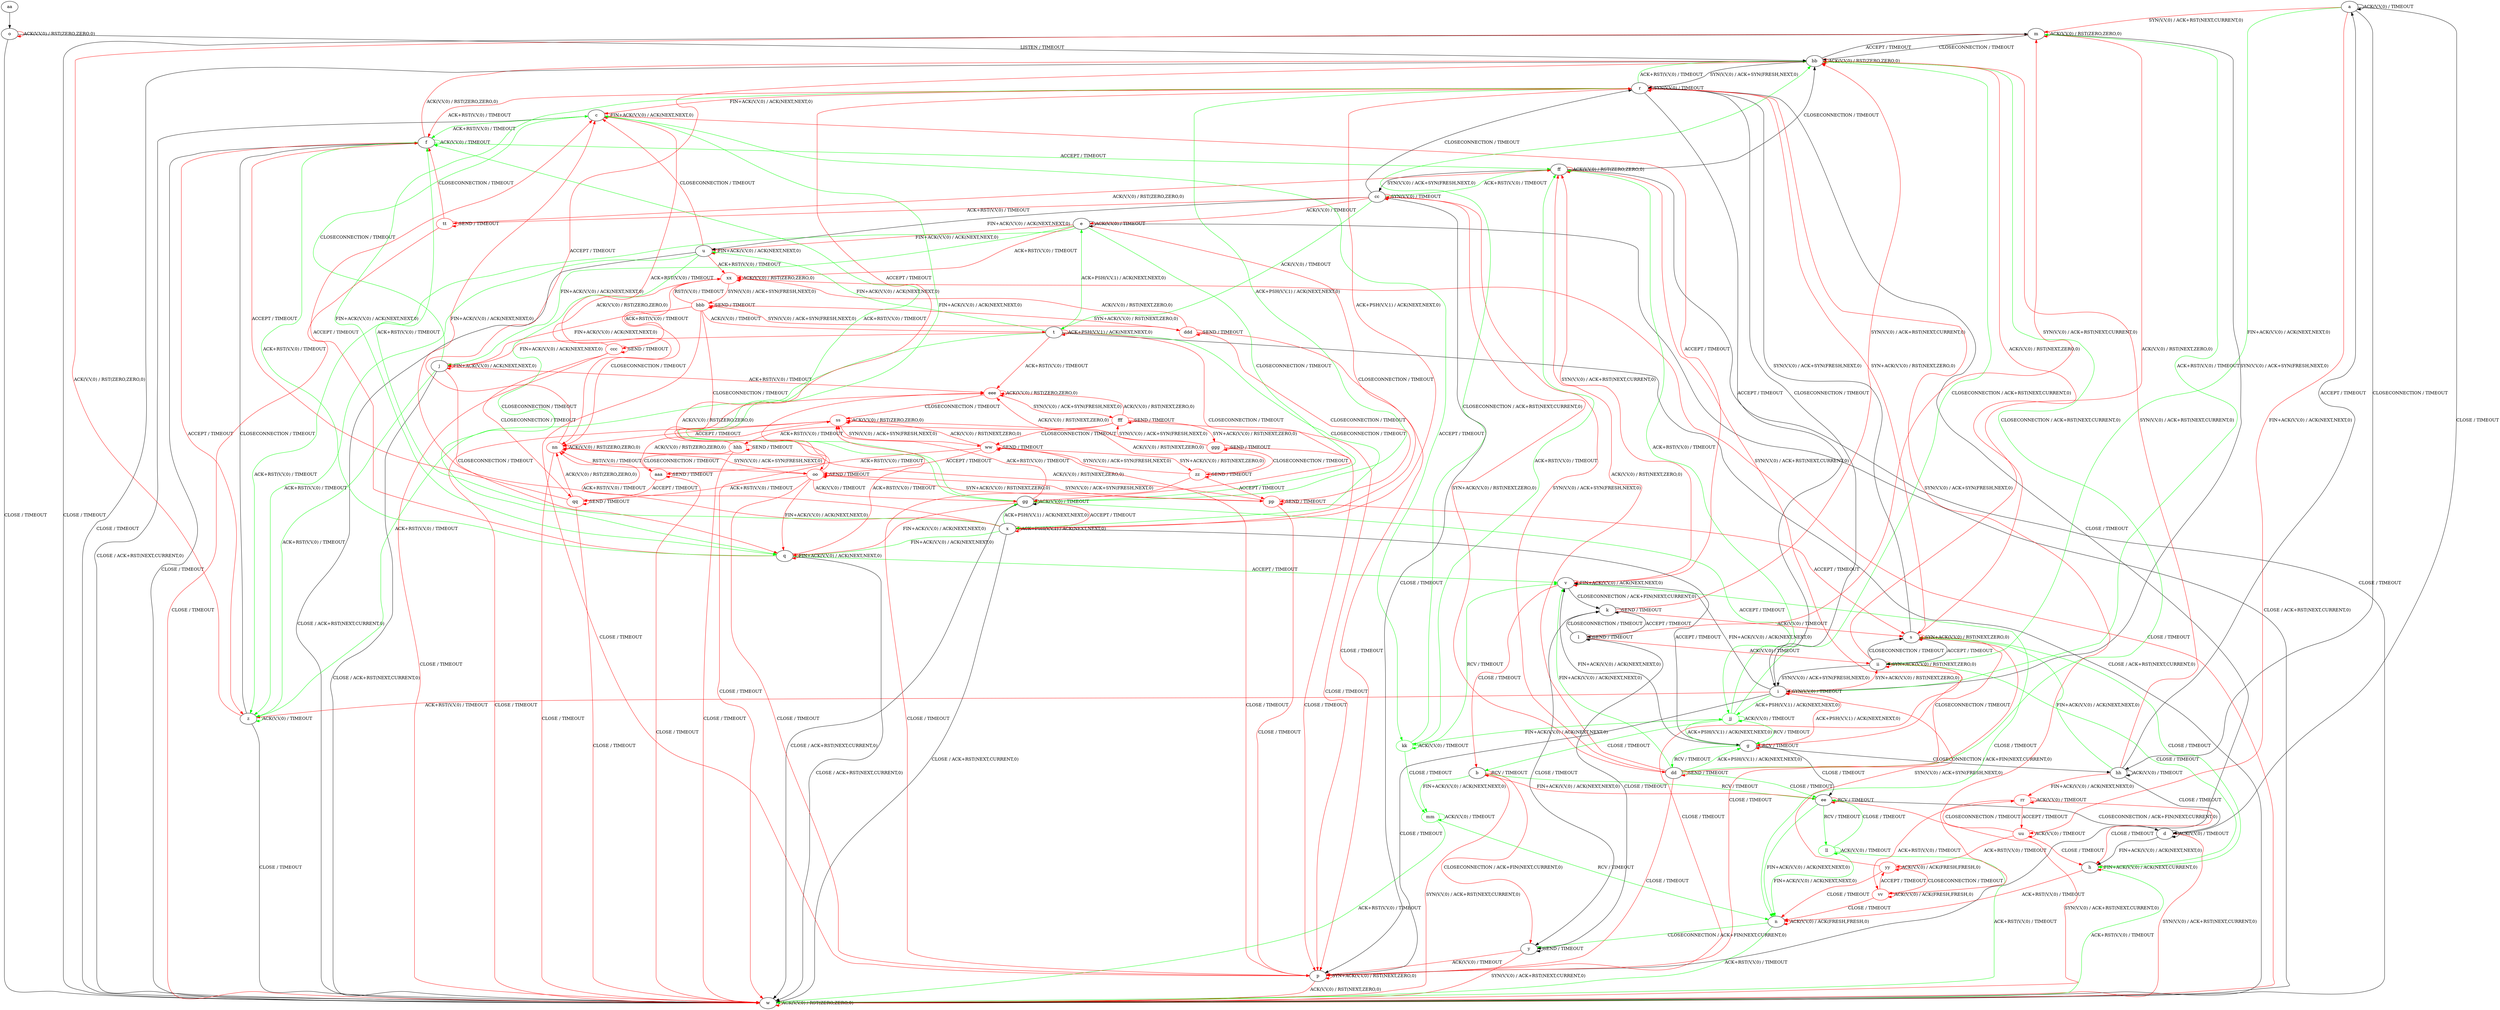 digraph "" {
	graph ["Incoming time"=1.085463047027588,
		"Outgoing time"=1.3146417140960693,
		Output="{'States': 60, 'Transitions': 945, 'Filename': '../results/tcp/TCP_FreeBSD_Server-TCP_Windows8_Server-yices-1.dot'}",
		Reference="{'States': 56, 'Transitions': 716, 'Filename': '../subjects/tcp/TCP_FreeBSD_Server.dot'}",
		Solver=yices,
		Updated="{'States': 39, 'Transitions': 495, 'Filename': '../subjects/tcp/TCP_Windows8_Server.dot'}",
		"f-measure"=0.4393063583815029,
		precision=0.5373737373737374,
		recall=0.3715083798882682
	];
	a -> a [key=0,
	label="ACK(V,V,0) / TIMEOUT"];
a -> d [key=0,
label="CLOSE / TIMEOUT"];
a -> m [key=0,
color=red,
label="SYN(V,V,0) / ACK+RST(NEXT,CURRENT,0)"];
a -> hh [key=0,
label="CLOSECONNECTION / TIMEOUT"];
a -> ii [key=0,
color=green,
label="FIN+ACK(V,V,0) / ACK(NEXT,NEXT,0)"];
uu [color=red];
a -> uu [key=0,
color=red,
label="FIN+ACK(V,V,0) / ACK(NEXT,NEXT,0)"];
b -> b [key=0,
color=red,
label="RCV / TIMEOUT"];
b -> w [key=0,
color=red,
label="SYN(V,V,0) / ACK+RST(NEXT,CURRENT,0)"];
b -> y [key=0,
color=red,
label="CLOSECONNECTION / ACK+FIN(NEXT,CURRENT,0)"];
b -> ee [key=0,
color=green,
label="RCV / TIMEOUT"];
mm [color=green];
b -> mm [key=0,
color=green,
label="FIN+ACK(V,V,0) / ACK(NEXT,NEXT,0)"];
c -> c [key=0,
color=red,
label="FIN+ACK(V,V,0) / ACK(NEXT,NEXT,0)"];
c -> f [key=0,
color=green,
label="ACK+RST(V,V,0) / TIMEOUT"];
c -> v [key=0,
color=red,
label="ACCEPT / TIMEOUT"];
c -> w [key=0,
label="CLOSE / ACK+RST(NEXT,CURRENT,0)"];
kk [color=green];
c -> kk [key=0,
color=green,
label="ACCEPT / TIMEOUT"];
nn [color=red];
c -> nn [key=0,
color=red,
label="ACK+RST(V,V,0) / TIMEOUT"];
d -> d [key=0,
label="ACK(V,V,0) / TIMEOUT"];
d -> h [key=0,
label="FIN+ACK(V,V,0) / ACK(NEXT,NEXT,0)"];
d -> w [key=0,
color=red,
label="SYN(V,V,0) / ACK+RST(NEXT,CURRENT,0)"];
e -> e [key=0,
label="ACK(V,V,0) / TIMEOUT"];
e -> j [key=0,
color=green,
label="FIN+ACK(V,V,0) / ACK(NEXT,NEXT,0)"];
e -> u [key=0,
color=red,
label="FIN+ACK(V,V,0) / ACK(NEXT,NEXT,0)"];
e -> w [key=0,
label="CLOSE / ACK+RST(NEXT,CURRENT,0)"];
e -> x [key=0,
color=red,
label="CLOSECONNECTION / TIMEOUT"];
e -> z [key=0,
color=green,
label="ACK+RST(V,V,0) / TIMEOUT"];
e -> gg [key=0,
color=green,
label="CLOSECONNECTION / TIMEOUT"];
xx [color=red];
e -> xx [key=0,
color=red,
label="ACK+RST(V,V,0) / TIMEOUT"];
f -> f [key=0,
color=green,
label="ACK(V,V,0) / TIMEOUT"];
f -> w [key=0,
label="CLOSE / TIMEOUT"];
f -> z [key=0,
color=red,
label="ACCEPT / TIMEOUT"];
f -> bb [key=0,
color=red,
label="ACK(V,V,0) / RST(ZERO,ZERO,0)"];
f -> ff [key=0,
color=green,
label="ACCEPT / TIMEOUT"];
g -> g [key=0,
color=red,
label="RCV / TIMEOUT"];
g -> v [key=0,
label="FIN+ACK(V,V,0) / ACK(NEXT,NEXT,0)"];
g -> dd [key=0,
color=green,
label="RCV / TIMEOUT"];
g -> ee [key=0,
label="CLOSE / TIMEOUT"];
g -> ff [key=0,
color=red,
label="SYN(V,V,0) / ACK+RST(NEXT,CURRENT,0)"];
g -> hh [key=0,
label="CLOSECONNECTION / ACK+FIN(NEXT,CURRENT,0)"];
jj [color=green];
g -> jj [key=0,
color=green,
label="ACK+PSH(V,V,1) / ACK(NEXT,NEXT,0)"];
h -> h [key=0,
color=red,
label="FIN+ACK(V,V,0) / ACK(NEXT,CURRENT,0)"];
h -> n [key=0,
color=red,
label="ACK+RST(V,V,0) / TIMEOUT"];
h -> w [key=0,
color=green,
label="ACK+RST(V,V,0) / TIMEOUT"];
i -> g [key=0,
color=red,
label="ACK+PSH(V,V,1) / ACK(NEXT,NEXT,0)"];
i -> i [key=0,
color=red,
label="SYN(V,V,0) / TIMEOUT"];
i -> m [key=0,
color=green,
label="ACK+RST(V,V,0) / TIMEOUT"];
i -> p [key=0,
label="CLOSE / TIMEOUT"];
i -> r [key=0,
label="CLOSECONNECTION / TIMEOUT"];
i -> v [key=0,
label="FIN+ACK(V,V,0) / ACK(NEXT,NEXT,0)"];
i -> z [key=0,
color=red,
label="ACK+RST(V,V,0) / TIMEOUT"];
i -> ii [key=0,
color=red,
label="SYN+ACK(V,V,0) / RST(NEXT,ZERO,0)"];
i -> jj [key=0,
color=green,
label="ACK+PSH(V,V,1) / ACK(NEXT,NEXT,0)"];
j -> c [key=0,
color=green,
label="CLOSECONNECTION / TIMEOUT"];
j -> j [key=0,
color=red,
label="FIN+ACK(V,V,0) / ACK(NEXT,NEXT,0)"];
j -> q [key=0,
color=red,
label="CLOSECONNECTION / TIMEOUT"];
j -> w [key=0,
label="CLOSE / ACK+RST(NEXT,CURRENT,0)"];
j -> z [key=0,
color=green,
label="ACK+RST(V,V,0) / TIMEOUT"];
eee [color=red];
j -> eee [key=0,
color=red,
label="ACK+RST(V,V,0) / TIMEOUT"];
k -> k [key=0,
label="SEND / TIMEOUT"];
k -> l [key=0,
label="ACCEPT / TIMEOUT"];
k -> s [key=0,
color=red,
label="ACK(V,V,0) / TIMEOUT"];
k -> y [key=0,
label="CLOSE / TIMEOUT"];
k -> bb [key=0,
color=red,
label="SYN(V,V,0) / ACK+RST(NEXT,CURRENT,0)"];
l -> k [key=0,
label="CLOSECONNECTION / TIMEOUT"];
l -> l [key=0,
label="SEND / TIMEOUT"];
l -> m [key=0,
color=red,
label="SYN(V,V,0) / ACK+RST(NEXT,CURRENT,0)"];
l -> y [key=0,
label="CLOSE / TIMEOUT"];
l -> ii [key=0,
color=red,
label="ACK(V,V,0) / TIMEOUT"];
m -> i [key=0,
label="SYN(V,V,0) / ACK+SYN(FRESH,NEXT,0)"];
m -> m [key=0,
color=red,
label="ACK(V,V,0) / RST(ZERO,ZERO,0)"];
m -> w [key=0,
label="CLOSE / TIMEOUT"];
m -> bb [key=0,
label="CLOSECONNECTION / TIMEOUT"];
n -> n [key=0,
color=red,
label="ACK(V,V,0) / ACK(FRESH,FRESH,0)"];
n -> w [key=0,
color=green,
label="ACK+RST(V,V,0) / TIMEOUT"];
n -> y [key=0,
color=green,
label="CLOSECONNECTION / ACK+FIN(NEXT,CURRENT,0)"];
o -> o [key=0,
color=red,
label="ACK(V,V,0) / RST(ZERO,ZERO,0)"];
o -> w [key=0,
label="CLOSE / TIMEOUT"];
o -> bb [key=0,
label="LISTEN / TIMEOUT"];
p -> p [key=0,
color=red,
label="SYN+ACK(V,V,0) / RST(NEXT,ZERO,0)"];
p -> w [key=0,
color=red,
label="ACK(V,V,0) / RST(NEXT,ZERO,0)"];
q -> c [key=0,
color=red,
label="ACCEPT / TIMEOUT"];
q -> f [key=0,
color=green,
label="ACK+RST(V,V,0) / TIMEOUT"];
q -> q [key=0,
color=red,
label="FIN+ACK(V,V,0) / ACK(NEXT,NEXT,0)"];
q -> v [key=0,
color=green,
label="ACCEPT / TIMEOUT"];
q -> w [key=0,
label="CLOSE / ACK+RST(NEXT,CURRENT,0)"];
ss [color=red];
q -> ss [key=0,
color=red,
label="ACK+RST(V,V,0) / TIMEOUT"];
r -> c [key=0,
color=red,
label="FIN+ACK(V,V,0) / ACK(NEXT,NEXT,0)"];
r -> f [key=0,
color=red,
label="ACK+RST(V,V,0) / TIMEOUT"];
r -> i [key=0,
label="ACCEPT / TIMEOUT"];
r -> p [key=0,
label="CLOSE / TIMEOUT"];
r -> q [key=0,
color=green,
label="FIN+ACK(V,V,0) / ACK(NEXT,NEXT,0)"];
r -> r [key=0,
color=red,
label="SYN(V,V,0) / TIMEOUT"];
r -> s [key=0,
color=red,
label="SYN+ACK(V,V,0) / RST(NEXT,ZERO,0)"];
r -> x [key=0,
color=red,
label="ACK+PSH(V,V,1) / ACK(NEXT,NEXT,0)"];
r -> bb [key=0,
color=green,
label="ACK+RST(V,V,0) / TIMEOUT"];
r -> gg [key=0,
color=green,
label="ACK+PSH(V,V,1) / ACK(NEXT,NEXT,0)"];
s -> h [key=0,
color=green,
label="CLOSE / TIMEOUT"];
s -> p [key=0,
color=red,
label="CLOSE / TIMEOUT"];
s -> r [key=0,
label="SYN(V,V,0) / ACK+SYN(FRESH,NEXT,0)"];
s -> s [key=0,
color=red,
label="SYN+ACK(V,V,0) / RST(NEXT,ZERO,0)"];
s -> bb [key=0,
color=red,
label="ACK(V,V,0) / RST(NEXT,ZERO,0)"];
s -> ii [key=0,
label="ACCEPT / TIMEOUT"];
t -> e [key=0,
color=green,
label="ACK+PSH(V,V,1) / ACK(NEXT,NEXT,0)"];
t -> j [key=0,
color=red,
label="FIN+ACK(V,V,0) / ACK(NEXT,NEXT,0)"];
t -> t [key=0,
color=red,
label="ACK+PSH(V,V,1) / ACK(NEXT,NEXT,0)"];
t -> u [key=0,
color=green,
label="FIN+ACK(V,V,0) / ACK(NEXT,NEXT,0)"];
t -> w [key=0,
label="CLOSE / ACK+RST(NEXT,CURRENT,0)"];
t -> x [key=0,
color=green,
label="CLOSECONNECTION / TIMEOUT"];
t -> z [key=0,
color=green,
label="ACK+RST(V,V,0) / TIMEOUT"];
t -> gg [key=0,
color=red,
label="CLOSECONNECTION / TIMEOUT"];
t -> eee [key=0,
color=red,
label="ACK+RST(V,V,0) / TIMEOUT"];
u -> c [key=0,
color=red,
label="CLOSECONNECTION / TIMEOUT"];
u -> q [key=0,
color=green,
label="CLOSECONNECTION / TIMEOUT"];
u -> u [key=0,
color=red,
label="FIN+ACK(V,V,0) / ACK(NEXT,NEXT,0)"];
u -> w [key=0,
label="CLOSE / ACK+RST(NEXT,CURRENT,0)"];
u -> z [key=0,
color=green,
label="ACK+RST(V,V,0) / TIMEOUT"];
u -> xx [key=0,
color=red,
label="ACK+RST(V,V,0) / TIMEOUT"];
v -> b [key=0,
color=red,
label="CLOSE / TIMEOUT"];
v -> k [key=0,
label="CLOSECONNECTION / ACK+FIN(NEXT,CURRENT,0)"];
v -> n [key=0,
color=green,
label="CLOSE / TIMEOUT"];
v -> v [key=0,
color=red,
label="FIN+ACK(V,V,0) / ACK(NEXT,NEXT,0)"];
v -> ff [key=0,
color=red,
label="SYN(V,V,0) / ACK+RST(NEXT,CURRENT,0)"];
w -> w [key=0,
color=red,
label="ACK(V,V,0) / RST(ZERO,ZERO,0)"];
x -> c [key=0,
color=red,
label="FIN+ACK(V,V,0) / ACK(NEXT,NEXT,0)"];
x -> f [key=0,
color=green,
label="ACK+RST(V,V,0) / TIMEOUT"];
x -> g [key=0,
label="ACCEPT / TIMEOUT"];
x -> q [key=0,
color=green,
label="FIN+ACK(V,V,0) / ACK(NEXT,NEXT,0)"];
x -> w [key=0,
label="CLOSE / ACK+RST(NEXT,CURRENT,0)"];
x -> x [key=0,
color=red,
label="ACK+PSH(V,V,1) / ACK(NEXT,NEXT,0)"];
x -> gg [key=0,
color=green,
label="ACK+PSH(V,V,1) / ACK(NEXT,NEXT,0)"];
x -> nn [key=0,
color=red,
label="ACK+RST(V,V,0) / TIMEOUT"];
y -> p [key=0,
color=red,
label="ACK(V,V,0) / TIMEOUT"];
y -> w [key=0,
color=red,
label="SYN(V,V,0) / ACK+RST(NEXT,CURRENT,0)"];
y -> y [key=0,
label="SEND / TIMEOUT"];
z -> f [key=0,
label="CLOSECONNECTION / TIMEOUT"];
z -> m [key=0,
color=red,
label="ACK(V,V,0) / RST(ZERO,ZERO,0)"];
z -> w [key=0,
label="CLOSE / TIMEOUT"];
z -> z [key=0,
color=green,
label="ACK(V,V,0) / TIMEOUT"];
aa -> o [key=0];
bb -> m [key=0,
label="ACCEPT / TIMEOUT"];
bb -> r [key=0,
label="SYN(V,V,0) / ACK+SYN(FRESH,NEXT,0)"];
bb -> w [key=0,
label="CLOSE / TIMEOUT"];
bb -> bb [key=0,
color=red,
label="ACK(V,V,0) / RST(ZERO,ZERO,0)"];
cc -> e [key=0,
color=red,
label="ACK(V,V,0) / TIMEOUT"];
cc -> p [key=0,
label="CLOSE / TIMEOUT"];
cc -> r [key=0,
label="CLOSECONNECTION / TIMEOUT"];
cc -> t [key=0,
color=green,
label="ACK(V,V,0) / TIMEOUT"];
cc -> u [key=0,
label="FIN+ACK(V,V,0) / ACK(NEXT,NEXT,0)"];
cc -> cc [key=0,
color=red,
label="SYN(V,V,0) / TIMEOUT"];
cc -> dd [key=0,
color=red,
label="SYN+ACK(V,V,0) / RST(NEXT,ZERO,0)"];
cc -> ff [key=0,
color=green,
label="ACK+RST(V,V,0) / TIMEOUT"];
tt [color=red];
cc -> tt [key=0,
color=red,
label="ACK+RST(V,V,0) / TIMEOUT"];
dd -> g [key=0,
color=green,
label="ACK+PSH(V,V,1) / ACK(NEXT,NEXT,0)"];
dd -> p [key=0,
color=red,
label="CLOSE / TIMEOUT"];
dd -> s [key=0,
color=red,
label="CLOSECONNECTION / TIMEOUT"];
dd -> v [key=0,
color=green,
label="FIN+ACK(V,V,0) / ACK(NEXT,NEXT,0)"];
dd -> bb [key=0,
color=green,
label="CLOSECONNECTION / ACK+RST(NEXT,CURRENT,0)"];
dd -> cc [key=0,
color=red,
label="SYN(V,V,0) / ACK+SYN(FRESH,NEXT,0)"];
dd -> dd [key=0,
color=red,
label="SEND / TIMEOUT"];
dd -> ee [key=0,
color=green,
label="CLOSE / TIMEOUT"];
dd -> ff [key=0,
color=red,
label="ACK(V,V,0) / RST(NEXT,ZERO,0)"];
ee -> b [key=0,
color=red,
label="FIN+ACK(V,V,0) / ACK(NEXT,NEXT,0)"];
ee -> d [key=0,
label="CLOSECONNECTION / ACK+FIN(NEXT,CURRENT,0)"];
ee -> n [key=0,
color=green,
label="FIN+ACK(V,V,0) / ACK(NEXT,NEXT,0)"];
ee -> w [key=0,
color=red,
label="SYN(V,V,0) / ACK+RST(NEXT,CURRENT,0)"];
ee -> ee [key=0,
color=red,
label="RCV / TIMEOUT"];
ll [color=green];
ee -> ll [key=0,
color=green,
label="RCV / TIMEOUT"];
ff -> w [key=0,
label="CLOSE / TIMEOUT"];
ff -> bb [key=0,
label="CLOSECONNECTION / TIMEOUT"];
ff -> cc [key=0,
label="SYN(V,V,0) / ACK+SYN(FRESH,NEXT,0)"];
ff -> ff [key=0,
color=red,
label="ACK(V,V,0) / RST(ZERO,ZERO,0)"];
gg -> c [key=0,
color=green,
label="FIN+ACK(V,V,0) / ACK(NEXT,NEXT,0)"];
gg -> f [key=0,
color=green,
label="ACK+RST(V,V,0) / TIMEOUT"];
gg -> q [key=0,
color=red,
label="FIN+ACK(V,V,0) / ACK(NEXT,NEXT,0)"];
gg -> w [key=0,
label="CLOSE / ACK+RST(NEXT,CURRENT,0)"];
gg -> x [key=0,
color=red,
label="ACCEPT / TIMEOUT"];
gg -> gg [key=0,
label="ACK(V,V,0) / TIMEOUT"];
gg -> jj [key=0,
color=green,
label="ACCEPT / TIMEOUT"];
gg -> ss [key=0,
color=red,
label="ACK+RST(V,V,0) / TIMEOUT"];
hh -> a [key=0,
label="ACCEPT / TIMEOUT"];
hh -> d [key=0,
label="CLOSE / TIMEOUT"];
hh -> s [key=0,
color=green,
label="FIN+ACK(V,V,0) / ACK(NEXT,NEXT,0)"];
hh -> bb [key=0,
color=red,
label="SYN(V,V,0) / ACK+RST(NEXT,CURRENT,0)"];
hh -> hh [key=0,
label="ACK(V,V,0) / TIMEOUT"];
rr [color=red];
hh -> rr [key=0,
color=red,
label="FIN+ACK(V,V,0) / ACK(NEXT,NEXT,0)"];
ii -> h [key=0,
color=green,
label="CLOSE / TIMEOUT"];
ii -> i [key=0,
label="SYN(V,V,0) / ACK+SYN(FRESH,NEXT,0)"];
ii -> m [key=0,
color=red,
label="ACK(V,V,0) / RST(NEXT,ZERO,0)"];
ii -> p [key=0,
color=red,
label="CLOSE / TIMEOUT"];
ii -> s [key=0,
label="CLOSECONNECTION / TIMEOUT"];
ii -> ii [key=0,
color=red,
label="SYN+ACK(V,V,0) / RST(NEXT,ZERO,0)"];
jj -> b [key=0,
color=green,
label="CLOSE / TIMEOUT"];
jj -> g [key=0,
color=green,
label="RCV / TIMEOUT"];
jj -> bb [key=0,
color=green,
label="CLOSECONNECTION / ACK+RST(NEXT,CURRENT,0)"];
jj -> ff [key=0,
color=green,
label="ACK+RST(V,V,0) / TIMEOUT"];
jj -> jj [key=0,
color=green,
label="ACK(V,V,0) / TIMEOUT"];
jj -> kk [key=0,
color=green,
label="FIN+ACK(V,V,0) / ACK(NEXT,NEXT,0)"];
kk -> v [key=0,
color=green,
label="RCV / TIMEOUT"];
kk -> bb [key=0,
color=green,
label="CLOSECONNECTION / ACK+RST(NEXT,CURRENT,0)"];
kk -> ff [key=0,
color=green,
label="ACK+RST(V,V,0) / TIMEOUT"];
kk -> kk [key=0,
color=green,
label="ACK(V,V,0) / TIMEOUT"];
kk -> mm [key=0,
color=green,
label="CLOSE / TIMEOUT"];
ll -> n [key=0,
color=green,
label="FIN+ACK(V,V,0) / ACK(NEXT,NEXT,0)"];
ll -> w [key=0,
color=green,
label="ACK+RST(V,V,0) / TIMEOUT"];
ll -> ee [key=0,
color=green,
label="CLOSE / TIMEOUT"];
ll -> ll [key=0,
color=green,
label="ACK(V,V,0) / TIMEOUT"];
mm -> n [key=0,
color=green,
label="RCV / TIMEOUT"];
mm -> w [key=0,
color=green,
label="ACK+RST(V,V,0) / TIMEOUT"];
mm -> mm [key=0,
color=green,
label="ACK(V,V,0) / TIMEOUT"];
nn -> w [key=0,
color=red,
label="CLOSE / TIMEOUT"];
nn -> bb [key=0,
color=red,
label="ACCEPT / TIMEOUT"];
nn -> nn [key=0,
color=red,
label="ACK(V,V,0) / RST(ZERO,ZERO,0)"];
oo [color=red];
nn -> oo [key=0,
color=red,
label="SYN(V,V,0) / ACK+SYN(FRESH,NEXT,0)"];
oo -> p [key=0,
color=red,
label="CLOSE / TIMEOUT"];
oo -> q [key=0,
color=red,
label="FIN+ACK(V,V,0) / ACK(NEXT,NEXT,0)"];
oo -> r [key=0,
color=red,
label="ACCEPT / TIMEOUT"];
oo -> gg [key=0,
color=red,
label="ACK(V,V,0) / TIMEOUT"];
oo -> nn [key=0,
color=red,
label="RST(V,V,0) / TIMEOUT"];
oo -> oo [key=0,
color=red,
label="SEND / TIMEOUT"];
pp [color=red];
oo -> pp [key=0,
color=red,
label="SYN+ACK(V,V,0) / RST(NEXT,ZERO,0)"];
qq [color=red];
oo -> qq [key=0,
color=red,
label="ACK+RST(V,V,0) / TIMEOUT"];
pp -> p [key=0,
color=red,
label="CLOSE / TIMEOUT"];
pp -> s [key=0,
color=red,
label="ACCEPT / TIMEOUT"];
pp -> nn [key=0,
color=red,
label="ACK(V,V,0) / RST(NEXT,ZERO,0)"];
pp -> oo [key=0,
color=red,
label="SYN(V,V,0) / ACK+SYN(FRESH,NEXT,0)"];
pp -> pp [key=0,
color=red,
label="SEND / TIMEOUT"];
qq -> f [key=0,
color=red,
label="ACCEPT / TIMEOUT"];
qq -> w [key=0,
color=red,
label="CLOSE / TIMEOUT"];
qq -> nn [key=0,
color=red,
label="ACK(V,V,0) / RST(ZERO,ZERO,0)"];
qq -> qq [key=0,
color=red,
label="SEND / TIMEOUT"];
rr -> h [key=0,
color=red,
label="CLOSE / TIMEOUT"];
rr -> rr [key=0,
color=red,
label="ACK(V,V,0) / TIMEOUT"];
rr -> uu [key=0,
color=red,
label="ACCEPT / TIMEOUT"];
vv [color=red];
rr -> vv [key=0,
color=red,
label="ACK+RST(V,V,0) / TIMEOUT"];
ss -> w [key=0,
color=red,
label="CLOSE / TIMEOUT"];
ss -> nn [key=0,
color=red,
label="ACCEPT / TIMEOUT"];
ss -> ss [key=0,
color=red,
label="ACK(V,V,0) / RST(ZERO,ZERO,0)"];
ww [color=red];
ss -> ww [key=0,
color=red,
label="SYN(V,V,0) / ACK+SYN(FRESH,NEXT,0)"];
tt -> f [key=0,
color=red,
label="CLOSECONNECTION / TIMEOUT"];
tt -> w [key=0,
color=red,
label="CLOSE / TIMEOUT"];
tt -> ff [key=0,
color=red,
label="ACK(V,V,0) / RST(ZERO,ZERO,0)"];
tt -> tt [key=0,
color=red,
label="SEND / TIMEOUT"];
uu -> h [key=0,
color=red,
label="CLOSE / TIMEOUT"];
uu -> rr [key=0,
color=red,
label="CLOSECONNECTION / TIMEOUT"];
uu -> uu [key=0,
color=red,
label="ACK(V,V,0) / TIMEOUT"];
yy [color=red];
uu -> yy [key=0,
color=red,
label="ACK+RST(V,V,0) / TIMEOUT"];
vv -> n [key=0,
color=red,
label="CLOSE / TIMEOUT"];
vv -> r [key=0,
color=red,
label="SYN(V,V,0) / ACK+SYN(FRESH,NEXT,0)"];
vv -> vv [key=0,
color=red,
label="ACK(V,V,0) / ACK(FRESH,FRESH,0)"];
vv -> yy [key=0,
color=red,
label="ACCEPT / TIMEOUT"];
ww -> p [key=0,
color=red,
label="CLOSE / TIMEOUT"];
ww -> oo [key=0,
color=red,
label="ACCEPT / TIMEOUT"];
ww -> ss [key=0,
color=red,
label="ACK(V,V,0) / RST(NEXT,ZERO,0)"];
ww -> ww [key=0,
color=red,
label="SEND / TIMEOUT"];
zz [color=red];
ww -> zz [key=0,
color=red,
label="SYN+ACK(V,V,0) / RST(NEXT,ZERO,0)"];
aaa [color=red];
ww -> aaa [key=0,
color=red,
label="ACK+RST(V,V,0) / TIMEOUT"];
xx -> w [key=0,
color=red,
label="CLOSE / TIMEOUT"];
xx -> nn [key=0,
color=red,
label="CLOSECONNECTION / TIMEOUT"];
xx -> xx [key=0,
color=red,
label="ACK(V,V,0) / RST(ZERO,ZERO,0)"];
bbb [color=red];
xx -> bbb [key=0,
color=red,
label="SYN(V,V,0) / ACK+SYN(FRESH,NEXT,0)"];
yy -> i [key=0,
color=red,
label="SYN(V,V,0) / ACK+SYN(FRESH,NEXT,0)"];
yy -> n [key=0,
color=red,
label="CLOSE / TIMEOUT"];
yy -> vv [key=0,
color=red,
label="CLOSECONNECTION / TIMEOUT"];
yy -> yy [key=0,
color=red,
label="ACK(V,V,0) / ACK(FRESH,FRESH,0)"];
zz -> p [key=0,
color=red,
label="CLOSE / TIMEOUT"];
zz -> pp [key=0,
color=red,
label="ACCEPT / TIMEOUT"];
zz -> ss [key=0,
color=red,
label="ACK(V,V,0) / RST(NEXT,ZERO,0)"];
zz -> ww [key=0,
color=red,
label="SYN(V,V,0) / ACK+SYN(FRESH,NEXT,0)"];
zz -> zz [key=0,
color=red,
label="SEND / TIMEOUT"];
aaa -> w [key=0,
color=red,
label="CLOSE / TIMEOUT"];
aaa -> qq [key=0,
color=red,
label="ACCEPT / TIMEOUT"];
aaa -> ss [key=0,
color=red,
label="ACK(V,V,0) / RST(ZERO,ZERO,0)"];
aaa -> aaa [key=0,
color=red,
label="SEND / TIMEOUT"];
bbb -> j [key=0,
color=red,
label="FIN+ACK(V,V,0) / ACK(NEXT,NEXT,0)"];
bbb -> p [key=0,
color=red,
label="CLOSE / TIMEOUT"];
bbb -> t [key=0,
color=red,
label="ACK(V,V,0) / TIMEOUT"];
bbb -> oo [key=0,
color=red,
label="CLOSECONNECTION / TIMEOUT"];
bbb -> xx [key=0,
color=red,
label="RST(V,V,0) / TIMEOUT"];
bbb -> bbb [key=0,
color=red,
label="SEND / TIMEOUT"];
ccc [color=red];
bbb -> ccc [key=0,
color=red,
label="ACK+RST(V,V,0) / TIMEOUT"];
ddd [color=red];
bbb -> ddd [key=0,
color=red,
label="SYN+ACK(V,V,0) / RST(NEXT,ZERO,0)"];
ccc -> w [key=0,
color=red,
label="CLOSE / TIMEOUT"];
ccc -> qq [key=0,
color=red,
label="CLOSECONNECTION / TIMEOUT"];
ccc -> xx [key=0,
color=red,
label="ACK(V,V,0) / RST(ZERO,ZERO,0)"];
ccc -> ccc [key=0,
color=red,
label="SEND / TIMEOUT"];
ddd -> p [key=0,
color=red,
label="CLOSE / TIMEOUT"];
ddd -> pp [key=0,
color=red,
label="CLOSECONNECTION / TIMEOUT"];
ddd -> xx [key=0,
color=red,
label="ACK(V,V,0) / RST(NEXT,ZERO,0)"];
ddd -> bbb [key=0,
color=red,
label="SYN(V,V,0) / ACK+SYN(FRESH,NEXT,0)"];
ddd -> ddd [key=0,
color=red,
label="SEND / TIMEOUT"];
eee -> w [key=0,
color=red,
label="CLOSE / TIMEOUT"];
eee -> ss [key=0,
color=red,
label="CLOSECONNECTION / TIMEOUT"];
eee -> eee [key=0,
color=red,
label="ACK(V,V,0) / RST(ZERO,ZERO,0)"];
fff [color=red];
eee -> fff [key=0,
color=red,
label="SYN(V,V,0) / ACK+SYN(FRESH,NEXT,0)"];
fff -> p [key=0,
color=red,
label="CLOSE / TIMEOUT"];
fff -> ww [key=0,
color=red,
label="CLOSECONNECTION / TIMEOUT"];
fff -> eee [key=0,
color=red,
label="ACK(V,V,0) / RST(NEXT,ZERO,0)"];
fff -> fff [key=0,
color=red,
label="SEND / TIMEOUT"];
ggg [color=red];
fff -> ggg [key=0,
color=red,
label="SYN+ACK(V,V,0) / RST(NEXT,ZERO,0)"];
hhh [color=red];
fff -> hhh [key=0,
color=red,
label="ACK+RST(V,V,0) / TIMEOUT"];
ggg -> p [key=0,
color=red,
label="CLOSE / TIMEOUT"];
ggg -> zz [key=0,
color=red,
label="CLOSECONNECTION / TIMEOUT"];
ggg -> eee [key=0,
color=red,
label="ACK(V,V,0) / RST(NEXT,ZERO,0)"];
ggg -> fff [key=0,
color=red,
label="SYN(V,V,0) / ACK+SYN(FRESH,NEXT,0)"];
ggg -> ggg [key=0,
color=red,
label="SEND / TIMEOUT"];
hhh -> w [key=0,
color=red,
label="CLOSE / TIMEOUT"];
hhh -> aaa [key=0,
color=red,
label="CLOSECONNECTION / TIMEOUT"];
hhh -> eee [key=0,
color=red,
label="ACK(V,V,0) / RST(ZERO,ZERO,0)"];
hhh -> hhh [key=0,
color=red,
label="SEND / TIMEOUT"];
}
